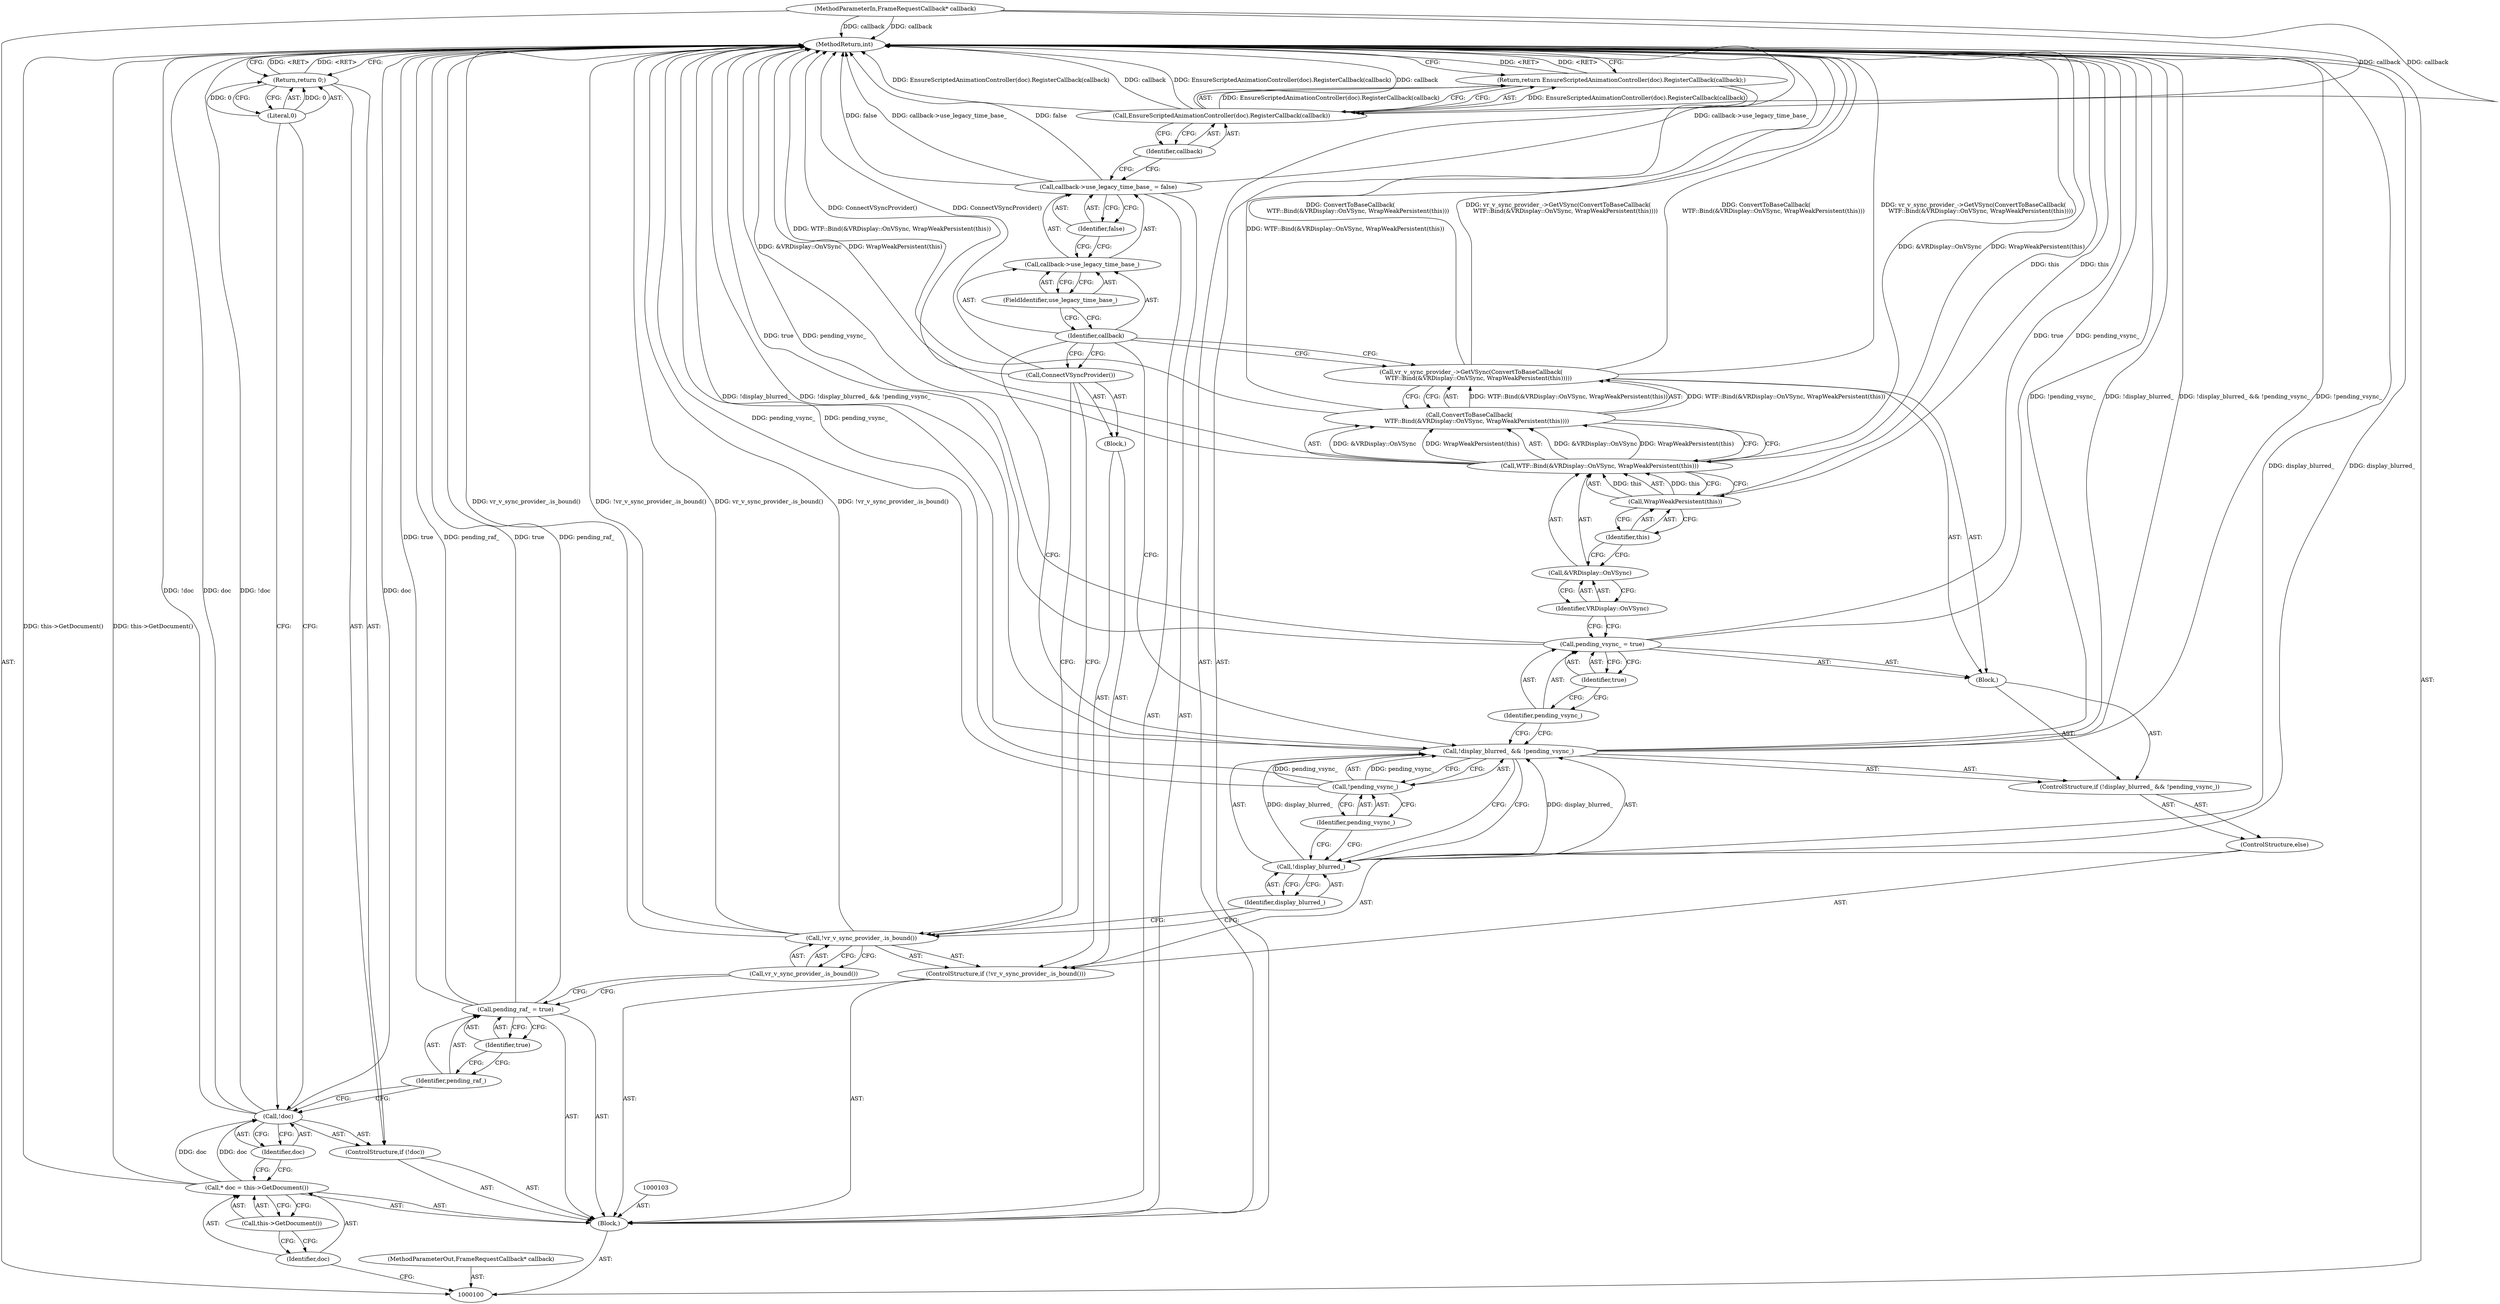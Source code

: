 digraph "1_Chrome_262e77a72493e36e8006aeeba1c7497a42ee5ad9_10" {
"1000146" [label="(MethodReturn,int)"];
"1000101" [label="(MethodParameterIn,FrameRequestCallback* callback)"];
"1000206" [label="(MethodParameterOut,FrameRequestCallback* callback)"];
"1000102" [label="(Block,)"];
"1000132" [label="(Call,ConvertToBaseCallback(\n        WTF::Bind(&VRDisplay::OnVSync, WrapWeakPersistent(this))))"];
"1000131" [label="(Call,vr_v_sync_provider_->GetVSync(ConvertToBaseCallback(\n        WTF::Bind(&VRDisplay::OnVSync, WrapWeakPersistent(this)))))"];
"1000134" [label="(Call,&VRDisplay::OnVSync)"];
"1000135" [label="(Identifier,VRDisplay::OnVSync)"];
"1000136" [label="(Call,WrapWeakPersistent(this))"];
"1000137" [label="(Identifier,this)"];
"1000133" [label="(Call,WTF::Bind(&VRDisplay::OnVSync, WrapWeakPersistent(this)))"];
"1000141" [label="(FieldIdentifier,use_legacy_time_base_)"];
"1000138" [label="(Call,callback->use_legacy_time_base_ = false)"];
"1000139" [label="(Call,callback->use_legacy_time_base_)"];
"1000140" [label="(Identifier,callback)"];
"1000142" [label="(Identifier,false)"];
"1000143" [label="(Return,return EnsureScriptedAnimationController(doc).RegisterCallback(callback);)"];
"1000145" [label="(Identifier,callback)"];
"1000144" [label="(Call,EnsureScriptedAnimationController(doc).RegisterCallback(callback))"];
"1000104" [label="(Call,* doc = this->GetDocument())"];
"1000105" [label="(Identifier,doc)"];
"1000106" [label="(Call,this->GetDocument())"];
"1000107" [label="(ControlStructure,if (!doc))"];
"1000108" [label="(Call,!doc)"];
"1000109" [label="(Identifier,doc)"];
"1000111" [label="(Literal,0)"];
"1000110" [label="(Return,return 0;)"];
"1000114" [label="(Identifier,true)"];
"1000112" [label="(Call,pending_raf_ = true)"];
"1000113" [label="(Identifier,pending_raf_)"];
"1000115" [label="(ControlStructure,if (!vr_v_sync_provider_.is_bound()))"];
"1000118" [label="(Block,)"];
"1000116" [label="(Call,!vr_v_sync_provider_.is_bound())"];
"1000117" [label="(Call,vr_v_sync_provider_.is_bound())"];
"1000119" [label="(Call,ConnectVSyncProvider())"];
"1000121" [label="(ControlStructure,if (!display_blurred_ && !pending_vsync_))"];
"1000122" [label="(Call,!display_blurred_ && !pending_vsync_)"];
"1000123" [label="(Call,!display_blurred_)"];
"1000124" [label="(Identifier,display_blurred_)"];
"1000125" [label="(Call,!pending_vsync_)"];
"1000126" [label="(Identifier,pending_vsync_)"];
"1000120" [label="(ControlStructure,else)"];
"1000127" [label="(Block,)"];
"1000130" [label="(Identifier,true)"];
"1000128" [label="(Call,pending_vsync_ = true)"];
"1000129" [label="(Identifier,pending_vsync_)"];
"1000146" -> "1000100"  [label="AST: "];
"1000146" -> "1000110"  [label="CFG: "];
"1000146" -> "1000143"  [label="CFG: "];
"1000116" -> "1000146"  [label="DDG: vr_v_sync_provider_.is_bound()"];
"1000116" -> "1000146"  [label="DDG: !vr_v_sync_provider_.is_bound()"];
"1000138" -> "1000146"  [label="DDG: false"];
"1000138" -> "1000146"  [label="DDG: callback->use_legacy_time_base_"];
"1000122" -> "1000146"  [label="DDG: !pending_vsync_"];
"1000122" -> "1000146"  [label="DDG: !display_blurred_"];
"1000122" -> "1000146"  [label="DDG: !display_blurred_ && !pending_vsync_"];
"1000108" -> "1000146"  [label="DDG: !doc"];
"1000108" -> "1000146"  [label="DDG: doc"];
"1000112" -> "1000146"  [label="DDG: true"];
"1000112" -> "1000146"  [label="DDG: pending_raf_"];
"1000119" -> "1000146"  [label="DDG: ConnectVSyncProvider()"];
"1000128" -> "1000146"  [label="DDG: true"];
"1000128" -> "1000146"  [label="DDG: pending_vsync_"];
"1000125" -> "1000146"  [label="DDG: pending_vsync_"];
"1000131" -> "1000146"  [label="DDG: ConvertToBaseCallback(\n        WTF::Bind(&VRDisplay::OnVSync, WrapWeakPersistent(this)))"];
"1000131" -> "1000146"  [label="DDG: vr_v_sync_provider_->GetVSync(ConvertToBaseCallback(\n        WTF::Bind(&VRDisplay::OnVSync, WrapWeakPersistent(this))))"];
"1000144" -> "1000146"  [label="DDG: EnsureScriptedAnimationController(doc).RegisterCallback(callback)"];
"1000144" -> "1000146"  [label="DDG: callback"];
"1000133" -> "1000146"  [label="DDG: &VRDisplay::OnVSync"];
"1000133" -> "1000146"  [label="DDG: WrapWeakPersistent(this)"];
"1000132" -> "1000146"  [label="DDG: WTF::Bind(&VRDisplay::OnVSync, WrapWeakPersistent(this))"];
"1000101" -> "1000146"  [label="DDG: callback"];
"1000136" -> "1000146"  [label="DDG: this"];
"1000104" -> "1000146"  [label="DDG: this->GetDocument()"];
"1000123" -> "1000146"  [label="DDG: display_blurred_"];
"1000143" -> "1000146"  [label="DDG: <RET>"];
"1000110" -> "1000146"  [label="DDG: <RET>"];
"1000101" -> "1000100"  [label="AST: "];
"1000101" -> "1000146"  [label="DDG: callback"];
"1000101" -> "1000144"  [label="DDG: callback"];
"1000206" -> "1000100"  [label="AST: "];
"1000102" -> "1000100"  [label="AST: "];
"1000103" -> "1000102"  [label="AST: "];
"1000104" -> "1000102"  [label="AST: "];
"1000107" -> "1000102"  [label="AST: "];
"1000112" -> "1000102"  [label="AST: "];
"1000115" -> "1000102"  [label="AST: "];
"1000138" -> "1000102"  [label="AST: "];
"1000143" -> "1000102"  [label="AST: "];
"1000132" -> "1000131"  [label="AST: "];
"1000132" -> "1000133"  [label="CFG: "];
"1000133" -> "1000132"  [label="AST: "];
"1000131" -> "1000132"  [label="CFG: "];
"1000132" -> "1000146"  [label="DDG: WTF::Bind(&VRDisplay::OnVSync, WrapWeakPersistent(this))"];
"1000132" -> "1000131"  [label="DDG: WTF::Bind(&VRDisplay::OnVSync, WrapWeakPersistent(this))"];
"1000133" -> "1000132"  [label="DDG: &VRDisplay::OnVSync"];
"1000133" -> "1000132"  [label="DDG: WrapWeakPersistent(this)"];
"1000131" -> "1000127"  [label="AST: "];
"1000131" -> "1000132"  [label="CFG: "];
"1000132" -> "1000131"  [label="AST: "];
"1000140" -> "1000131"  [label="CFG: "];
"1000131" -> "1000146"  [label="DDG: ConvertToBaseCallback(\n        WTF::Bind(&VRDisplay::OnVSync, WrapWeakPersistent(this)))"];
"1000131" -> "1000146"  [label="DDG: vr_v_sync_provider_->GetVSync(ConvertToBaseCallback(\n        WTF::Bind(&VRDisplay::OnVSync, WrapWeakPersistent(this))))"];
"1000132" -> "1000131"  [label="DDG: WTF::Bind(&VRDisplay::OnVSync, WrapWeakPersistent(this))"];
"1000134" -> "1000133"  [label="AST: "];
"1000134" -> "1000135"  [label="CFG: "];
"1000135" -> "1000134"  [label="AST: "];
"1000137" -> "1000134"  [label="CFG: "];
"1000135" -> "1000134"  [label="AST: "];
"1000135" -> "1000128"  [label="CFG: "];
"1000134" -> "1000135"  [label="CFG: "];
"1000136" -> "1000133"  [label="AST: "];
"1000136" -> "1000137"  [label="CFG: "];
"1000137" -> "1000136"  [label="AST: "];
"1000133" -> "1000136"  [label="CFG: "];
"1000136" -> "1000146"  [label="DDG: this"];
"1000136" -> "1000133"  [label="DDG: this"];
"1000137" -> "1000136"  [label="AST: "];
"1000137" -> "1000134"  [label="CFG: "];
"1000136" -> "1000137"  [label="CFG: "];
"1000133" -> "1000132"  [label="AST: "];
"1000133" -> "1000136"  [label="CFG: "];
"1000134" -> "1000133"  [label="AST: "];
"1000136" -> "1000133"  [label="AST: "];
"1000132" -> "1000133"  [label="CFG: "];
"1000133" -> "1000146"  [label="DDG: &VRDisplay::OnVSync"];
"1000133" -> "1000146"  [label="DDG: WrapWeakPersistent(this)"];
"1000133" -> "1000132"  [label="DDG: &VRDisplay::OnVSync"];
"1000133" -> "1000132"  [label="DDG: WrapWeakPersistent(this)"];
"1000136" -> "1000133"  [label="DDG: this"];
"1000141" -> "1000139"  [label="AST: "];
"1000141" -> "1000140"  [label="CFG: "];
"1000139" -> "1000141"  [label="CFG: "];
"1000138" -> "1000102"  [label="AST: "];
"1000138" -> "1000142"  [label="CFG: "];
"1000139" -> "1000138"  [label="AST: "];
"1000142" -> "1000138"  [label="AST: "];
"1000145" -> "1000138"  [label="CFG: "];
"1000138" -> "1000146"  [label="DDG: false"];
"1000138" -> "1000146"  [label="DDG: callback->use_legacy_time_base_"];
"1000139" -> "1000138"  [label="AST: "];
"1000139" -> "1000141"  [label="CFG: "];
"1000140" -> "1000139"  [label="AST: "];
"1000141" -> "1000139"  [label="AST: "];
"1000142" -> "1000139"  [label="CFG: "];
"1000140" -> "1000139"  [label="AST: "];
"1000140" -> "1000119"  [label="CFG: "];
"1000140" -> "1000131"  [label="CFG: "];
"1000140" -> "1000122"  [label="CFG: "];
"1000141" -> "1000140"  [label="CFG: "];
"1000142" -> "1000138"  [label="AST: "];
"1000142" -> "1000139"  [label="CFG: "];
"1000138" -> "1000142"  [label="CFG: "];
"1000143" -> "1000102"  [label="AST: "];
"1000143" -> "1000144"  [label="CFG: "];
"1000144" -> "1000143"  [label="AST: "];
"1000146" -> "1000143"  [label="CFG: "];
"1000143" -> "1000146"  [label="DDG: <RET>"];
"1000144" -> "1000143"  [label="DDG: EnsureScriptedAnimationController(doc).RegisterCallback(callback)"];
"1000145" -> "1000144"  [label="AST: "];
"1000145" -> "1000138"  [label="CFG: "];
"1000144" -> "1000145"  [label="CFG: "];
"1000144" -> "1000143"  [label="AST: "];
"1000144" -> "1000145"  [label="CFG: "];
"1000145" -> "1000144"  [label="AST: "];
"1000143" -> "1000144"  [label="CFG: "];
"1000144" -> "1000146"  [label="DDG: EnsureScriptedAnimationController(doc).RegisterCallback(callback)"];
"1000144" -> "1000146"  [label="DDG: callback"];
"1000144" -> "1000143"  [label="DDG: EnsureScriptedAnimationController(doc).RegisterCallback(callback)"];
"1000101" -> "1000144"  [label="DDG: callback"];
"1000104" -> "1000102"  [label="AST: "];
"1000104" -> "1000106"  [label="CFG: "];
"1000105" -> "1000104"  [label="AST: "];
"1000106" -> "1000104"  [label="AST: "];
"1000109" -> "1000104"  [label="CFG: "];
"1000104" -> "1000146"  [label="DDG: this->GetDocument()"];
"1000104" -> "1000108"  [label="DDG: doc"];
"1000105" -> "1000104"  [label="AST: "];
"1000105" -> "1000100"  [label="CFG: "];
"1000106" -> "1000105"  [label="CFG: "];
"1000106" -> "1000104"  [label="AST: "];
"1000106" -> "1000105"  [label="CFG: "];
"1000104" -> "1000106"  [label="CFG: "];
"1000107" -> "1000102"  [label="AST: "];
"1000108" -> "1000107"  [label="AST: "];
"1000110" -> "1000107"  [label="AST: "];
"1000108" -> "1000107"  [label="AST: "];
"1000108" -> "1000109"  [label="CFG: "];
"1000109" -> "1000108"  [label="AST: "];
"1000111" -> "1000108"  [label="CFG: "];
"1000113" -> "1000108"  [label="CFG: "];
"1000108" -> "1000146"  [label="DDG: !doc"];
"1000108" -> "1000146"  [label="DDG: doc"];
"1000104" -> "1000108"  [label="DDG: doc"];
"1000109" -> "1000108"  [label="AST: "];
"1000109" -> "1000104"  [label="CFG: "];
"1000108" -> "1000109"  [label="CFG: "];
"1000111" -> "1000110"  [label="AST: "];
"1000111" -> "1000108"  [label="CFG: "];
"1000110" -> "1000111"  [label="CFG: "];
"1000111" -> "1000110"  [label="DDG: 0"];
"1000110" -> "1000107"  [label="AST: "];
"1000110" -> "1000111"  [label="CFG: "];
"1000111" -> "1000110"  [label="AST: "];
"1000146" -> "1000110"  [label="CFG: "];
"1000110" -> "1000146"  [label="DDG: <RET>"];
"1000111" -> "1000110"  [label="DDG: 0"];
"1000114" -> "1000112"  [label="AST: "];
"1000114" -> "1000113"  [label="CFG: "];
"1000112" -> "1000114"  [label="CFG: "];
"1000112" -> "1000102"  [label="AST: "];
"1000112" -> "1000114"  [label="CFG: "];
"1000113" -> "1000112"  [label="AST: "];
"1000114" -> "1000112"  [label="AST: "];
"1000117" -> "1000112"  [label="CFG: "];
"1000112" -> "1000146"  [label="DDG: true"];
"1000112" -> "1000146"  [label="DDG: pending_raf_"];
"1000113" -> "1000112"  [label="AST: "];
"1000113" -> "1000108"  [label="CFG: "];
"1000114" -> "1000113"  [label="CFG: "];
"1000115" -> "1000102"  [label="AST: "];
"1000116" -> "1000115"  [label="AST: "];
"1000118" -> "1000115"  [label="AST: "];
"1000120" -> "1000115"  [label="AST: "];
"1000118" -> "1000115"  [label="AST: "];
"1000119" -> "1000118"  [label="AST: "];
"1000116" -> "1000115"  [label="AST: "];
"1000116" -> "1000117"  [label="CFG: "];
"1000117" -> "1000116"  [label="AST: "];
"1000119" -> "1000116"  [label="CFG: "];
"1000124" -> "1000116"  [label="CFG: "];
"1000116" -> "1000146"  [label="DDG: vr_v_sync_provider_.is_bound()"];
"1000116" -> "1000146"  [label="DDG: !vr_v_sync_provider_.is_bound()"];
"1000117" -> "1000116"  [label="AST: "];
"1000117" -> "1000112"  [label="CFG: "];
"1000116" -> "1000117"  [label="CFG: "];
"1000119" -> "1000118"  [label="AST: "];
"1000119" -> "1000116"  [label="CFG: "];
"1000140" -> "1000119"  [label="CFG: "];
"1000119" -> "1000146"  [label="DDG: ConnectVSyncProvider()"];
"1000121" -> "1000120"  [label="AST: "];
"1000122" -> "1000121"  [label="AST: "];
"1000127" -> "1000121"  [label="AST: "];
"1000122" -> "1000121"  [label="AST: "];
"1000122" -> "1000123"  [label="CFG: "];
"1000122" -> "1000125"  [label="CFG: "];
"1000123" -> "1000122"  [label="AST: "];
"1000125" -> "1000122"  [label="AST: "];
"1000129" -> "1000122"  [label="CFG: "];
"1000140" -> "1000122"  [label="CFG: "];
"1000122" -> "1000146"  [label="DDG: !pending_vsync_"];
"1000122" -> "1000146"  [label="DDG: !display_blurred_"];
"1000122" -> "1000146"  [label="DDG: !display_blurred_ && !pending_vsync_"];
"1000123" -> "1000122"  [label="DDG: display_blurred_"];
"1000125" -> "1000122"  [label="DDG: pending_vsync_"];
"1000123" -> "1000122"  [label="AST: "];
"1000123" -> "1000124"  [label="CFG: "];
"1000124" -> "1000123"  [label="AST: "];
"1000126" -> "1000123"  [label="CFG: "];
"1000122" -> "1000123"  [label="CFG: "];
"1000123" -> "1000146"  [label="DDG: display_blurred_"];
"1000123" -> "1000122"  [label="DDG: display_blurred_"];
"1000124" -> "1000123"  [label="AST: "];
"1000124" -> "1000116"  [label="CFG: "];
"1000123" -> "1000124"  [label="CFG: "];
"1000125" -> "1000122"  [label="AST: "];
"1000125" -> "1000126"  [label="CFG: "];
"1000126" -> "1000125"  [label="AST: "];
"1000122" -> "1000125"  [label="CFG: "];
"1000125" -> "1000146"  [label="DDG: pending_vsync_"];
"1000125" -> "1000122"  [label="DDG: pending_vsync_"];
"1000126" -> "1000125"  [label="AST: "];
"1000126" -> "1000123"  [label="CFG: "];
"1000125" -> "1000126"  [label="CFG: "];
"1000120" -> "1000115"  [label="AST: "];
"1000121" -> "1000120"  [label="AST: "];
"1000127" -> "1000121"  [label="AST: "];
"1000128" -> "1000127"  [label="AST: "];
"1000131" -> "1000127"  [label="AST: "];
"1000130" -> "1000128"  [label="AST: "];
"1000130" -> "1000129"  [label="CFG: "];
"1000128" -> "1000130"  [label="CFG: "];
"1000128" -> "1000127"  [label="AST: "];
"1000128" -> "1000130"  [label="CFG: "];
"1000129" -> "1000128"  [label="AST: "];
"1000130" -> "1000128"  [label="AST: "];
"1000135" -> "1000128"  [label="CFG: "];
"1000128" -> "1000146"  [label="DDG: true"];
"1000128" -> "1000146"  [label="DDG: pending_vsync_"];
"1000129" -> "1000128"  [label="AST: "];
"1000129" -> "1000122"  [label="CFG: "];
"1000130" -> "1000129"  [label="CFG: "];
}
